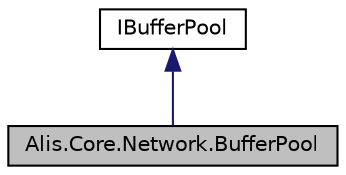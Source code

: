 digraph "Alis.Core.Network.BufferPool"
{
 // LATEX_PDF_SIZE
  edge [fontname="Helvetica",fontsize="10",labelfontname="Helvetica",labelfontsize="10"];
  node [fontname="Helvetica",fontsize="10",shape=record];
  Node1 [label="Alis.Core.Network.BufferPool",height=0.2,width=0.4,color="black", fillcolor="grey75", style="filled", fontcolor="black",tooltip="This buffer pool is instance thread safe Use GetBuffer to get a MemoryStream (with a publically acces..."];
  Node2 -> Node1 [dir="back",color="midnightblue",fontsize="10",style="solid",fontname="Helvetica"];
  Node2 [label="IBufferPool",height=0.2,width=0.4,color="black", fillcolor="white", style="filled",URL="$interface_alis_1_1_core_1_1_network_1_1_i_buffer_pool.html",tooltip="The buffer pool interface"];
}
